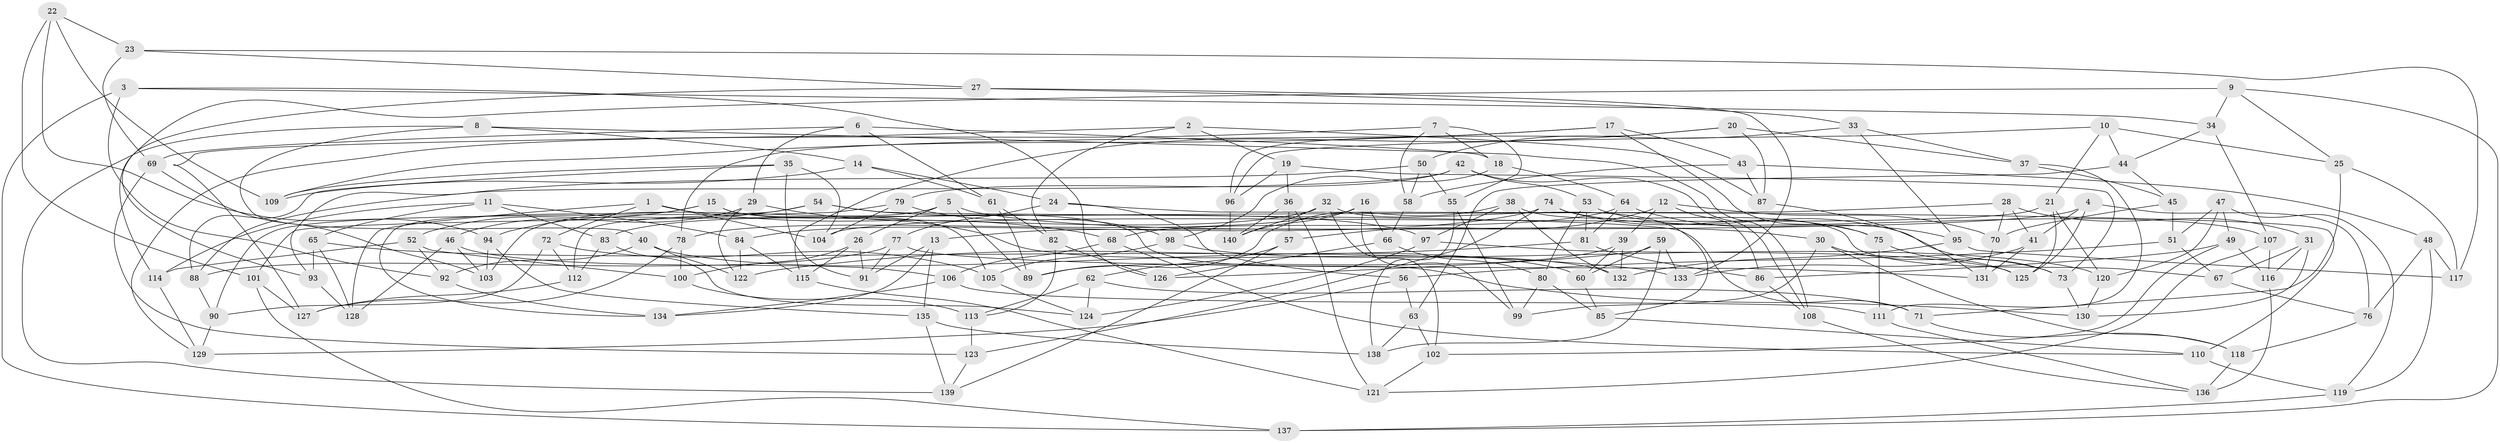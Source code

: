 // coarse degree distribution, {6: 0.5384615384615384, 4: 0.46153846153846156}
// Generated by graph-tools (version 1.1) at 2025/42/03/06/25 10:42:22]
// undirected, 140 vertices, 280 edges
graph export_dot {
graph [start="1"]
  node [color=gray90,style=filled];
  1;
  2;
  3;
  4;
  5;
  6;
  7;
  8;
  9;
  10;
  11;
  12;
  13;
  14;
  15;
  16;
  17;
  18;
  19;
  20;
  21;
  22;
  23;
  24;
  25;
  26;
  27;
  28;
  29;
  30;
  31;
  32;
  33;
  34;
  35;
  36;
  37;
  38;
  39;
  40;
  41;
  42;
  43;
  44;
  45;
  46;
  47;
  48;
  49;
  50;
  51;
  52;
  53;
  54;
  55;
  56;
  57;
  58;
  59;
  60;
  61;
  62;
  63;
  64;
  65;
  66;
  67;
  68;
  69;
  70;
  71;
  72;
  73;
  74;
  75;
  76;
  77;
  78;
  79;
  80;
  81;
  82;
  83;
  84;
  85;
  86;
  87;
  88;
  89;
  90;
  91;
  92;
  93;
  94;
  95;
  96;
  97;
  98;
  99;
  100;
  101;
  102;
  103;
  104;
  105;
  106;
  107;
  108;
  109;
  110;
  111;
  112;
  113;
  114;
  115;
  116;
  117;
  118;
  119;
  120;
  121;
  122;
  123;
  124;
  125;
  126;
  127;
  128;
  129;
  130;
  131;
  132;
  133;
  134;
  135;
  136;
  137;
  138;
  139;
  140;
  1 -- 72;
  1 -- 128;
  1 -- 104;
  1 -- 68;
  2 -- 127;
  2 -- 87;
  2 -- 82;
  2 -- 19;
  3 -- 126;
  3 -- 137;
  3 -- 92;
  3 -- 34;
  4 -- 41;
  4 -- 125;
  4 -- 13;
  4 -- 76;
  5 -- 89;
  5 -- 26;
  5 -- 103;
  5 -- 30;
  6 -- 18;
  6 -- 29;
  6 -- 69;
  6 -- 61;
  7 -- 129;
  7 -- 58;
  7 -- 18;
  7 -- 55;
  8 -- 14;
  8 -- 139;
  8 -- 40;
  8 -- 108;
  9 -- 25;
  9 -- 114;
  9 -- 34;
  9 -- 137;
  10 -- 44;
  10 -- 25;
  10 -- 21;
  10 -- 96;
  11 -- 114;
  11 -- 84;
  11 -- 83;
  11 -- 65;
  12 -- 57;
  12 -- 39;
  12 -- 70;
  12 -- 86;
  13 -- 134;
  13 -- 135;
  13 -- 91;
  14 -- 109;
  14 -- 24;
  14 -- 61;
  15 -- 105;
  15 -- 130;
  15 -- 52;
  15 -- 134;
  16 -- 140;
  16 -- 66;
  16 -- 78;
  16 -- 99;
  17 -- 43;
  17 -- 75;
  17 -- 78;
  17 -- 109;
  18 -- 98;
  18 -- 64;
  19 -- 36;
  19 -- 73;
  19 -- 96;
  20 -- 96;
  20 -- 115;
  20 -- 87;
  20 -- 37;
  21 -- 125;
  21 -- 104;
  21 -- 120;
  22 -- 101;
  22 -- 94;
  22 -- 109;
  22 -- 23;
  23 -- 117;
  23 -- 69;
  23 -- 27;
  24 -- 110;
  24 -- 56;
  24 -- 77;
  25 -- 117;
  25 -- 71;
  26 -- 100;
  26 -- 115;
  26 -- 91;
  27 -- 133;
  27 -- 93;
  27 -- 33;
  28 -- 101;
  28 -- 31;
  28 -- 70;
  28 -- 41;
  29 -- 46;
  29 -- 122;
  29 -- 132;
  30 -- 99;
  30 -- 118;
  30 -- 73;
  31 -- 130;
  31 -- 116;
  31 -- 67;
  32 -- 85;
  32 -- 83;
  32 -- 102;
  32 -- 140;
  33 -- 50;
  33 -- 37;
  33 -- 95;
  34 -- 107;
  34 -- 44;
  35 -- 109;
  35 -- 91;
  35 -- 104;
  35 -- 88;
  36 -- 121;
  36 -- 57;
  36 -- 140;
  37 -- 111;
  37 -- 45;
  38 -- 132;
  38 -- 67;
  38 -- 97;
  38 -- 89;
  39 -- 60;
  39 -- 132;
  39 -- 89;
  40 -- 92;
  40 -- 122;
  40 -- 60;
  41 -- 133;
  41 -- 131;
  42 -- 88;
  42 -- 108;
  42 -- 53;
  42 -- 79;
  43 -- 58;
  43 -- 87;
  43 -- 48;
  44 -- 45;
  44 -- 63;
  45 -- 51;
  45 -- 70;
  46 -- 106;
  46 -- 103;
  46 -- 128;
  47 -- 49;
  47 -- 51;
  47 -- 120;
  47 -- 119;
  48 -- 117;
  48 -- 119;
  48 -- 76;
  49 -- 102;
  49 -- 86;
  49 -- 116;
  50 -- 58;
  50 -- 55;
  50 -- 93;
  51 -- 67;
  51 -- 56;
  52 -- 100;
  52 -- 92;
  52 -- 114;
  53 -- 81;
  53 -- 73;
  53 -- 80;
  54 -- 71;
  54 -- 97;
  54 -- 90;
  54 -- 94;
  55 -- 138;
  55 -- 99;
  56 -- 129;
  56 -- 63;
  57 -- 139;
  57 -- 62;
  58 -- 66;
  59 -- 138;
  59 -- 126;
  59 -- 133;
  59 -- 60;
  60 -- 85;
  61 -- 89;
  61 -- 82;
  62 -- 71;
  62 -- 113;
  62 -- 124;
  63 -- 138;
  63 -- 102;
  64 -- 68;
  64 -- 95;
  64 -- 81;
  65 -- 93;
  65 -- 133;
  65 -- 128;
  66 -- 126;
  66 -- 80;
  67 -- 76;
  68 -- 106;
  68 -- 110;
  69 -- 103;
  69 -- 123;
  70 -- 131;
  71 -- 118;
  72 -- 105;
  72 -- 90;
  72 -- 112;
  73 -- 130;
  74 -- 107;
  74 -- 84;
  74 -- 75;
  74 -- 123;
  75 -- 125;
  75 -- 111;
  76 -- 118;
  77 -- 88;
  77 -- 91;
  77 -- 131;
  78 -- 100;
  78 -- 127;
  79 -- 98;
  79 -- 112;
  79 -- 104;
  80 -- 99;
  80 -- 85;
  81 -- 122;
  81 -- 86;
  82 -- 113;
  82 -- 126;
  83 -- 124;
  83 -- 112;
  84 -- 115;
  84 -- 122;
  85 -- 110;
  86 -- 108;
  87 -- 131;
  88 -- 90;
  90 -- 129;
  92 -- 134;
  93 -- 128;
  94 -- 135;
  94 -- 103;
  95 -- 117;
  95 -- 132;
  96 -- 140;
  97 -- 125;
  97 -- 124;
  98 -- 120;
  98 -- 105;
  100 -- 113;
  101 -- 137;
  101 -- 127;
  102 -- 121;
  105 -- 124;
  106 -- 134;
  106 -- 111;
  107 -- 116;
  107 -- 121;
  108 -- 136;
  110 -- 119;
  111 -- 136;
  112 -- 127;
  113 -- 123;
  114 -- 129;
  115 -- 121;
  116 -- 136;
  118 -- 136;
  119 -- 137;
  120 -- 130;
  123 -- 139;
  135 -- 139;
  135 -- 138;
}
